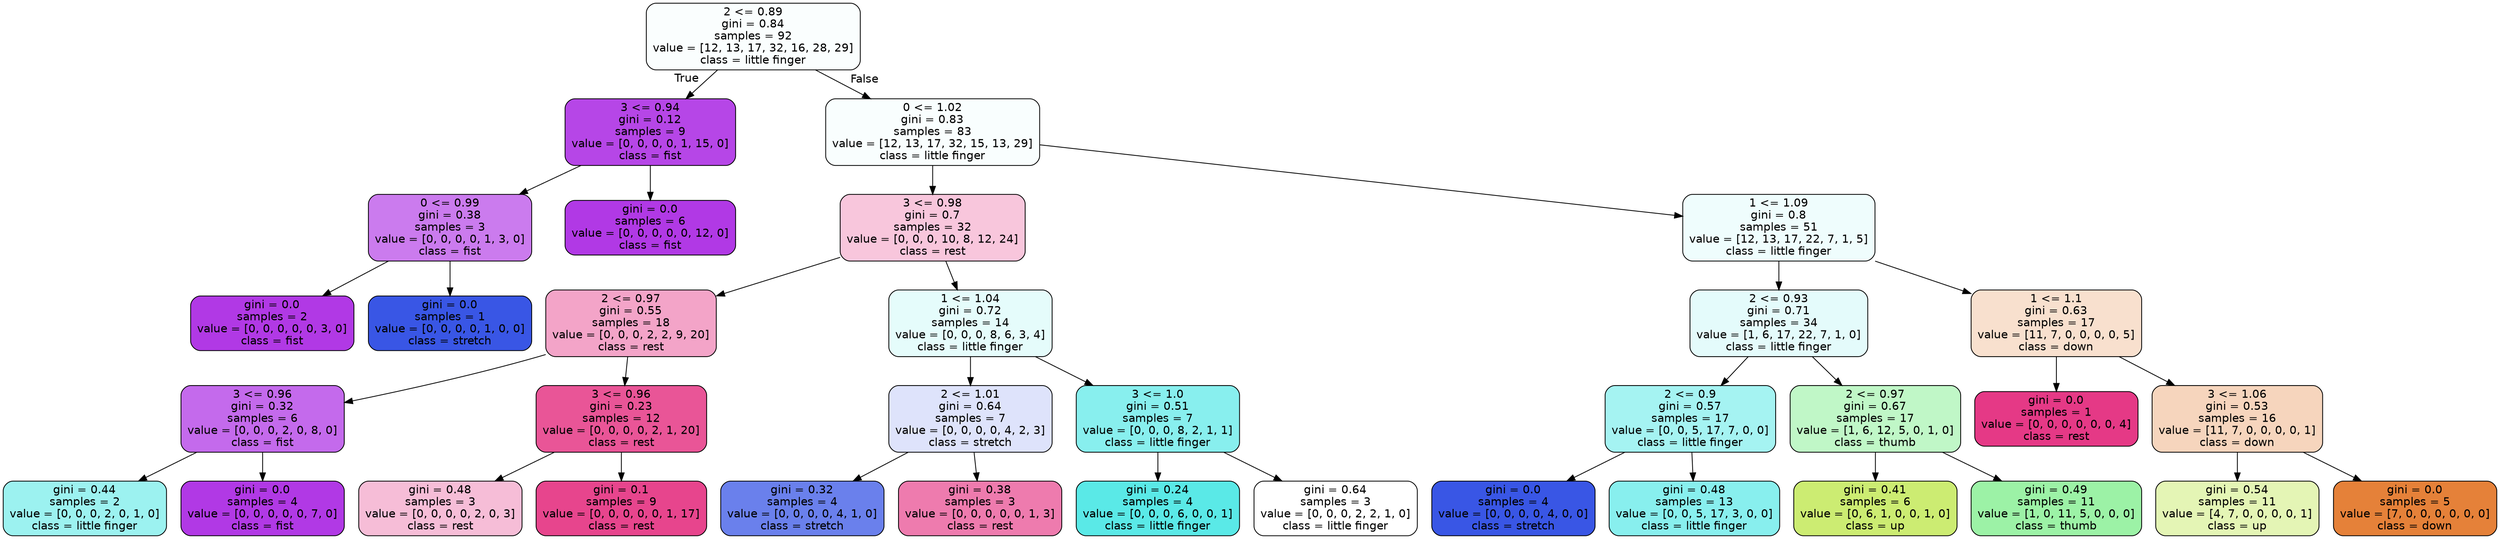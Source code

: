 digraph Tree {
node [shape=box, style="filled, rounded", color="black", fontname="helvetica"] ;
edge [fontname="helvetica"] ;
0 [label="2 <= 0.89\ngini = 0.84\nsamples = 92\nvalue = [12, 13, 17, 32, 16, 28, 29]\nclass = little finger", fillcolor="#fafefe"] ;
1 [label="3 <= 0.94\ngini = 0.12\nsamples = 9\nvalue = [0, 0, 0, 0, 1, 15, 0]\nclass = fist", fillcolor="#b646e7"] ;
0 -> 1 [labeldistance=2.5, labelangle=45, headlabel="True"] ;
2 [label="0 <= 0.99\ngini = 0.38\nsamples = 3\nvalue = [0, 0, 0, 0, 1, 3, 0]\nclass = fist", fillcolor="#cb7bee"] ;
1 -> 2 ;
3 [label="gini = 0.0\nsamples = 2\nvalue = [0, 0, 0, 0, 0, 3, 0]\nclass = fist", fillcolor="#b139e5"] ;
2 -> 3 ;
4 [label="gini = 0.0\nsamples = 1\nvalue = [0, 0, 0, 0, 1, 0, 0]\nclass = stretch", fillcolor="#3956e5"] ;
2 -> 4 ;
5 [label="gini = 0.0\nsamples = 6\nvalue = [0, 0, 0, 0, 0, 12, 0]\nclass = fist", fillcolor="#b139e5"] ;
1 -> 5 ;
6 [label="0 <= 1.02\ngini = 0.83\nsamples = 83\nvalue = [12, 13, 17, 32, 15, 13, 29]\nclass = little finger", fillcolor="#f9fefe"] ;
0 -> 6 [labeldistance=2.5, labelangle=-45, headlabel="False"] ;
7 [label="3 <= 0.98\ngini = 0.7\nsamples = 32\nvalue = [0, 0, 0, 10, 8, 12, 24]\nclass = rest", fillcolor="#f8c6dc"] ;
6 -> 7 ;
8 [label="2 <= 0.97\ngini = 0.55\nsamples = 18\nvalue = [0, 0, 0, 2, 2, 9, 20]\nclass = rest", fillcolor="#f3a4c8"] ;
7 -> 8 ;
9 [label="3 <= 0.96\ngini = 0.32\nsamples = 6\nvalue = [0, 0, 0, 2, 0, 8, 0]\nclass = fist", fillcolor="#c46aec"] ;
8 -> 9 ;
10 [label="gini = 0.44\nsamples = 2\nvalue = [0, 0, 0, 2, 0, 1, 0]\nclass = little finger", fillcolor="#9cf2f0"] ;
9 -> 10 ;
11 [label="gini = 0.0\nsamples = 4\nvalue = [0, 0, 0, 0, 0, 7, 0]\nclass = fist", fillcolor="#b139e5"] ;
9 -> 11 ;
12 [label="3 <= 0.96\ngini = 0.23\nsamples = 12\nvalue = [0, 0, 0, 0, 2, 1, 20]\nclass = rest", fillcolor="#e95597"] ;
8 -> 12 ;
13 [label="gini = 0.48\nsamples = 3\nvalue = [0, 0, 0, 0, 2, 0, 3]\nclass = rest", fillcolor="#f6bdd7"] ;
12 -> 13 ;
14 [label="gini = 0.1\nsamples = 9\nvalue = [0, 0, 0, 0, 0, 1, 17]\nclass = rest", fillcolor="#e7458d"] ;
12 -> 14 ;
15 [label="1 <= 1.04\ngini = 0.72\nsamples = 14\nvalue = [0, 0, 0, 8, 6, 3, 4]\nclass = little finger", fillcolor="#e5fcfb"] ;
7 -> 15 ;
16 [label="2 <= 1.01\ngini = 0.64\nsamples = 7\nvalue = [0, 0, 0, 0, 4, 2, 3]\nclass = stretch", fillcolor="#dee3fb"] ;
15 -> 16 ;
17 [label="gini = 0.32\nsamples = 4\nvalue = [0, 0, 0, 0, 4, 1, 0]\nclass = stretch", fillcolor="#6a80ec"] ;
16 -> 17 ;
18 [label="gini = 0.38\nsamples = 3\nvalue = [0, 0, 0, 0, 0, 1, 3]\nclass = rest", fillcolor="#ee7bae"] ;
16 -> 18 ;
19 [label="3 <= 1.0\ngini = 0.51\nsamples = 7\nvalue = [0, 0, 0, 8, 2, 1, 1]\nclass = little finger", fillcolor="#88efee"] ;
15 -> 19 ;
20 [label="gini = 0.24\nsamples = 4\nvalue = [0, 0, 0, 6, 0, 0, 1]\nclass = little finger", fillcolor="#5ae9e7"] ;
19 -> 20 ;
21 [label="gini = 0.64\nsamples = 3\nvalue = [0, 0, 0, 2, 2, 1, 0]\nclass = little finger", fillcolor="#ffffff"] ;
19 -> 21 ;
22 [label="1 <= 1.09\ngini = 0.8\nsamples = 51\nvalue = [12, 13, 17, 22, 7, 1, 5]\nclass = little finger", fillcolor="#effdfd"] ;
6 -> 22 ;
23 [label="2 <= 0.93\ngini = 0.71\nsamples = 34\nvalue = [1, 6, 17, 22, 7, 1, 0]\nclass = little finger", fillcolor="#e4fbfb"] ;
22 -> 23 ;
24 [label="2 <= 0.9\ngini = 0.57\nsamples = 17\nvalue = [0, 0, 5, 17, 7, 0, 0]\nclass = little finger", fillcolor="#a5f3f2"] ;
23 -> 24 ;
25 [label="gini = 0.0\nsamples = 4\nvalue = [0, 0, 0, 0, 4, 0, 0]\nclass = stretch", fillcolor="#3956e5"] ;
24 -> 25 ;
26 [label="gini = 0.48\nsamples = 13\nvalue = [0, 0, 5, 17, 3, 0, 0]\nclass = little finger", fillcolor="#88efee"] ;
24 -> 26 ;
27 [label="2 <= 0.97\ngini = 0.67\nsamples = 17\nvalue = [1, 6, 12, 5, 0, 1, 0]\nclass = thumb", fillcolor="#c0f7c7"] ;
23 -> 27 ;
28 [label="gini = 0.41\nsamples = 6\nvalue = [0, 6, 1, 0, 0, 1, 0]\nclass = up", fillcolor="#ccec72"] ;
27 -> 28 ;
29 [label="gini = 0.49\nsamples = 11\nvalue = [1, 0, 11, 5, 0, 0, 0]\nclass = thumb", fillcolor="#9cf2a6"] ;
27 -> 29 ;
30 [label="1 <= 1.1\ngini = 0.63\nsamples = 17\nvalue = [11, 7, 0, 0, 0, 0, 5]\nclass = down", fillcolor="#f8e0ce"] ;
22 -> 30 ;
31 [label="gini = 0.0\nsamples = 1\nvalue = [0, 0, 0, 0, 0, 0, 4]\nclass = rest", fillcolor="#e53986"] ;
30 -> 31 ;
32 [label="3 <= 1.06\ngini = 0.53\nsamples = 16\nvalue = [11, 7, 0, 0, 0, 0, 1]\nclass = down", fillcolor="#f6d5bd"] ;
30 -> 32 ;
33 [label="gini = 0.54\nsamples = 11\nvalue = [4, 7, 0, 0, 0, 0, 1]\nclass = up", fillcolor="#e4f5b5"] ;
32 -> 33 ;
34 [label="gini = 0.0\nsamples = 5\nvalue = [7, 0, 0, 0, 0, 0, 0]\nclass = down", fillcolor="#e58139"] ;
32 -> 34 ;
}